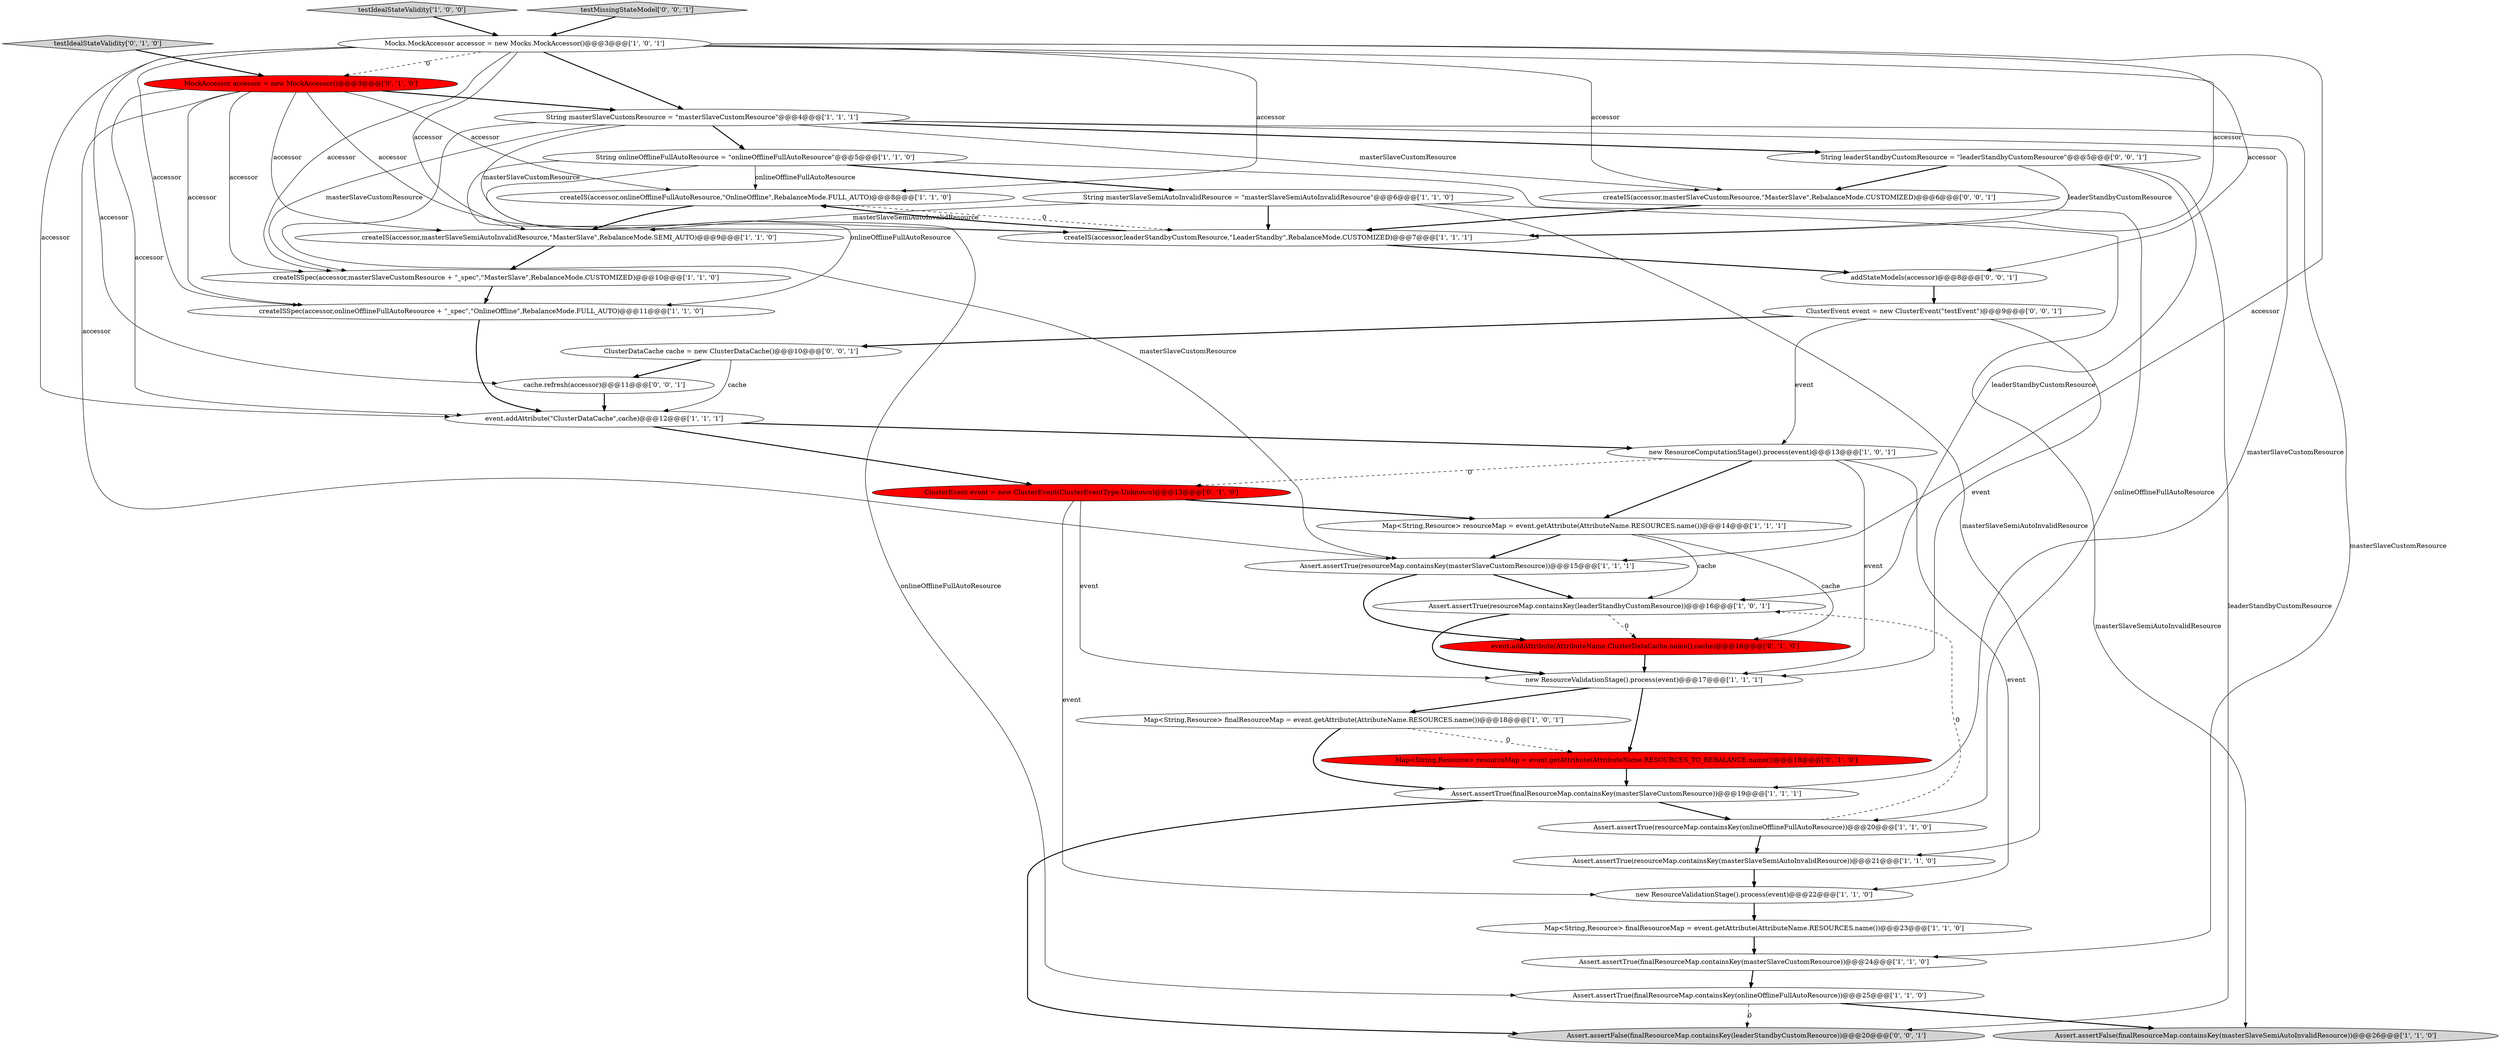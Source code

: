 digraph {
25 [style = filled, label = "MockAccessor accessor = new MockAccessor()@@@3@@@['0', '1', '0']", fillcolor = red, shape = ellipse image = "AAA1AAABBB2BBB"];
3 [style = filled, label = "new ResourceComputationStage().process(event)@@@13@@@['1', '0', '1']", fillcolor = white, shape = ellipse image = "AAA0AAABBB1BBB"];
16 [style = filled, label = "Mocks.MockAccessor accessor = new Mocks.MockAccessor()@@@3@@@['1', '0', '1']", fillcolor = white, shape = ellipse image = "AAA0AAABBB1BBB"];
18 [style = filled, label = "new ResourceValidationStage().process(event)@@@17@@@['1', '1', '1']", fillcolor = white, shape = ellipse image = "AAA0AAABBB1BBB"];
5 [style = filled, label = "String onlineOfflineFullAutoResource = \"onlineOfflineFullAutoResource\"@@@5@@@['1', '1', '0']", fillcolor = white, shape = ellipse image = "AAA0AAABBB1BBB"];
12 [style = filled, label = "Assert.assertTrue(resourceMap.containsKey(masterSlaveCustomResource))@@@15@@@['1', '1', '1']", fillcolor = white, shape = ellipse image = "AAA0AAABBB1BBB"];
13 [style = filled, label = "Map<String,Resource> finalResourceMap = event.getAttribute(AttributeName.RESOURCES.name())@@@23@@@['1', '1', '0']", fillcolor = white, shape = ellipse image = "AAA0AAABBB1BBB"];
19 [style = filled, label = "Assert.assertTrue(finalResourceMap.containsKey(masterSlaveCustomResource))@@@24@@@['1', '1', '0']", fillcolor = white, shape = ellipse image = "AAA0AAABBB1BBB"];
2 [style = filled, label = "createIS(accessor,onlineOfflineFullAutoResource,\"OnlineOffline\",RebalanceMode.FULL_AUTO)@@@8@@@['1', '1', '0']", fillcolor = white, shape = ellipse image = "AAA0AAABBB1BBB"];
14 [style = filled, label = "testIdealStateValidity['1', '0', '0']", fillcolor = lightgray, shape = diamond image = "AAA0AAABBB1BBB"];
17 [style = filled, label = "event.addAttribute(\"ClusterDataCache\",cache)@@@12@@@['1', '1', '1']", fillcolor = white, shape = ellipse image = "AAA0AAABBB1BBB"];
20 [style = filled, label = "Assert.assertTrue(resourceMap.containsKey(leaderStandbyCustomResource))@@@16@@@['1', '0', '1']", fillcolor = white, shape = ellipse image = "AAA0AAABBB1BBB"];
26 [style = filled, label = "Map<String,Resource> resourceMap = event.getAttribute(AttributeName.RESOURCES_TO_REBALANCE.name())@@@18@@@['0', '1', '0']", fillcolor = red, shape = ellipse image = "AAA1AAABBB2BBB"];
32 [style = filled, label = "addStateModels(accessor)@@@8@@@['0', '0', '1']", fillcolor = white, shape = ellipse image = "AAA0AAABBB3BBB"];
37 [style = filled, label = "ClusterDataCache cache = new ClusterDataCache()@@@10@@@['0', '0', '1']", fillcolor = white, shape = ellipse image = "AAA0AAABBB3BBB"];
6 [style = filled, label = "createISSpec(accessor,masterSlaveCustomResource + \"_spec\",\"MasterSlave\",RebalanceMode.CUSTOMIZED)@@@10@@@['1', '1', '0']", fillcolor = white, shape = ellipse image = "AAA0AAABBB1BBB"];
23 [style = filled, label = "Assert.assertTrue(resourceMap.containsKey(masterSlaveSemiAutoInvalidResource))@@@21@@@['1', '1', '0']", fillcolor = white, shape = ellipse image = "AAA0AAABBB1BBB"];
24 [style = filled, label = "createISSpec(accessor,onlineOfflineFullAutoResource + \"_spec\",\"OnlineOffline\",RebalanceMode.FULL_AUTO)@@@11@@@['1', '1', '0']", fillcolor = white, shape = ellipse image = "AAA0AAABBB1BBB"];
30 [style = filled, label = "cache.refresh(accessor)@@@11@@@['0', '0', '1']", fillcolor = white, shape = ellipse image = "AAA0AAABBB3BBB"];
33 [style = filled, label = "createIS(accessor,masterSlaveCustomResource,\"MasterSlave\",RebalanceMode.CUSTOMIZED)@@@6@@@['0', '0', '1']", fillcolor = white, shape = ellipse image = "AAA0AAABBB3BBB"];
9 [style = filled, label = "String masterSlaveSemiAutoInvalidResource = \"masterSlaveSemiAutoInvalidResource\"@@@6@@@['1', '1', '0']", fillcolor = white, shape = ellipse image = "AAA0AAABBB1BBB"];
15 [style = filled, label = "String masterSlaveCustomResource = \"masterSlaveCustomResource\"@@@4@@@['1', '1', '1']", fillcolor = white, shape = ellipse image = "AAA0AAABBB1BBB"];
8 [style = filled, label = "createIS(accessor,masterSlaveSemiAutoInvalidResource,\"MasterSlave\",RebalanceMode.SEMI_AUTO)@@@9@@@['1', '1', '0']", fillcolor = white, shape = ellipse image = "AAA0AAABBB1BBB"];
27 [style = filled, label = "event.addAttribute(AttributeName.ClusterDataCache.name(),cache)@@@16@@@['0', '1', '0']", fillcolor = red, shape = ellipse image = "AAA1AAABBB2BBB"];
35 [style = filled, label = "ClusterEvent event = new ClusterEvent(\"testEvent\")@@@9@@@['0', '0', '1']", fillcolor = white, shape = ellipse image = "AAA0AAABBB3BBB"];
28 [style = filled, label = "ClusterEvent event = new ClusterEvent(ClusterEventType.Unknown)@@@13@@@['0', '1', '0']", fillcolor = red, shape = ellipse image = "AAA1AAABBB2BBB"];
21 [style = filled, label = "Map<String,Resource> resourceMap = event.getAttribute(AttributeName.RESOURCES.name())@@@14@@@['1', '1', '1']", fillcolor = white, shape = ellipse image = "AAA0AAABBB1BBB"];
36 [style = filled, label = "String leaderStandbyCustomResource = \"leaderStandbyCustomResource\"@@@5@@@['0', '0', '1']", fillcolor = white, shape = ellipse image = "AAA0AAABBB3BBB"];
22 [style = filled, label = "Map<String,Resource> finalResourceMap = event.getAttribute(AttributeName.RESOURCES.name())@@@18@@@['1', '0', '1']", fillcolor = white, shape = ellipse image = "AAA0AAABBB1BBB"];
0 [style = filled, label = "Assert.assertTrue(finalResourceMap.containsKey(onlineOfflineFullAutoResource))@@@25@@@['1', '1', '0']", fillcolor = white, shape = ellipse image = "AAA0AAABBB1BBB"];
1 [style = filled, label = "Assert.assertTrue(resourceMap.containsKey(onlineOfflineFullAutoResource))@@@20@@@['1', '1', '0']", fillcolor = white, shape = ellipse image = "AAA0AAABBB1BBB"];
31 [style = filled, label = "testMissingStateModel['0', '0', '1']", fillcolor = lightgray, shape = diamond image = "AAA0AAABBB3BBB"];
34 [style = filled, label = "Assert.assertFalse(finalResourceMap.containsKey(leaderStandbyCustomResource))@@@20@@@['0', '0', '1']", fillcolor = lightgray, shape = ellipse image = "AAA0AAABBB3BBB"];
29 [style = filled, label = "testIdealStateValidity['0', '1', '0']", fillcolor = lightgray, shape = diamond image = "AAA0AAABBB2BBB"];
11 [style = filled, label = "new ResourceValidationStage().process(event)@@@22@@@['1', '1', '0']", fillcolor = white, shape = ellipse image = "AAA0AAABBB1BBB"];
7 [style = filled, label = "createIS(accessor,leaderStandbyCustomResource,\"LeaderStandby\",RebalanceMode.CUSTOMIZED)@@@7@@@['1', '1', '1']", fillcolor = white, shape = ellipse image = "AAA0AAABBB1BBB"];
4 [style = filled, label = "Assert.assertFalse(finalResourceMap.containsKey(masterSlaveSemiAutoInvalidResource))@@@26@@@['1', '1', '0']", fillcolor = lightgray, shape = ellipse image = "AAA0AAABBB1BBB"];
10 [style = filled, label = "Assert.assertTrue(finalResourceMap.containsKey(masterSlaveCustomResource))@@@19@@@['1', '1', '1']", fillcolor = white, shape = ellipse image = "AAA0AAABBB1BBB"];
32->35 [style = bold, label=""];
7->32 [style = bold, label=""];
5->9 [style = bold, label=""];
16->7 [style = solid, label="accessor"];
15->7 [style = solid, label="masterSlaveCustomResource"];
26->10 [style = bold, label=""];
8->6 [style = bold, label=""];
16->30 [style = solid, label="accessor"];
16->32 [style = solid, label="accessor"];
9->7 [style = bold, label=""];
36->33 [style = bold, label=""];
16->24 [style = solid, label="accessor"];
15->33 [style = solid, label="masterSlaveCustomResource"];
1->23 [style = bold, label=""];
25->7 [style = solid, label="accessor"];
9->8 [style = solid, label="masterSlaveSemiAutoInvalidResource"];
28->21 [style = bold, label=""];
18->22 [style = bold, label=""];
35->37 [style = bold, label=""];
11->13 [style = bold, label=""];
24->17 [style = bold, label=""];
25->15 [style = bold, label=""];
0->34 [style = dashed, label="0"];
15->10 [style = solid, label="masterSlaveCustomResource"];
37->17 [style = solid, label="cache"];
28->18 [style = solid, label="event"];
36->34 [style = solid, label="leaderStandbyCustomResource"];
33->7 [style = bold, label=""];
14->16 [style = bold, label=""];
3->18 [style = solid, label="event"];
16->33 [style = solid, label="accessor"];
5->24 [style = solid, label="onlineOfflineFullAutoResource"];
25->24 [style = solid, label="accessor"];
5->1 [style = solid, label="onlineOfflineFullAutoResource"];
16->25 [style = dashed, label="0"];
28->11 [style = solid, label="event"];
15->12 [style = solid, label="masterSlaveCustomResource"];
15->6 [style = solid, label="masterSlaveCustomResource"];
2->7 [style = dashed, label="0"];
20->18 [style = bold, label=""];
21->20 [style = solid, label="cache"];
10->34 [style = bold, label=""];
7->2 [style = bold, label=""];
9->4 [style = solid, label="masterSlaveSemiAutoInvalidResource"];
10->1 [style = bold, label=""];
16->2 [style = solid, label="accessor"];
15->36 [style = bold, label=""];
27->18 [style = bold, label=""];
3->28 [style = dashed, label="0"];
30->17 [style = bold, label=""];
37->30 [style = bold, label=""];
18->26 [style = bold, label=""];
25->2 [style = solid, label="accessor"];
12->20 [style = bold, label=""];
6->24 [style = bold, label=""];
36->7 [style = solid, label="leaderStandbyCustomResource"];
25->17 [style = solid, label="accessor"];
19->0 [style = bold, label=""];
21->12 [style = bold, label=""];
35->3 [style = solid, label="event"];
13->19 [style = bold, label=""];
5->2 [style = solid, label="onlineOfflineFullAutoResource"];
16->6 [style = solid, label="accessor"];
22->10 [style = bold, label=""];
17->3 [style = bold, label=""];
16->12 [style = solid, label="accessor"];
9->23 [style = solid, label="masterSlaveSemiAutoInvalidResource"];
3->21 [style = bold, label=""];
25->6 [style = solid, label="accessor"];
23->11 [style = bold, label=""];
5->0 [style = solid, label="onlineOfflineFullAutoResource"];
12->27 [style = bold, label=""];
16->17 [style = solid, label="accessor"];
25->8 [style = solid, label="accessor"];
21->27 [style = solid, label="cache"];
16->15 [style = bold, label=""];
31->16 [style = bold, label=""];
16->8 [style = solid, label="accessor"];
20->27 [style = dashed, label="0"];
3->11 [style = solid, label="event"];
25->12 [style = solid, label="accessor"];
29->25 [style = bold, label=""];
36->20 [style = solid, label="leaderStandbyCustomResource"];
15->5 [style = bold, label=""];
1->20 [style = dashed, label="0"];
17->28 [style = bold, label=""];
0->4 [style = bold, label=""];
35->18 [style = solid, label="event"];
15->19 [style = solid, label="masterSlaveCustomResource"];
2->8 [style = bold, label=""];
22->26 [style = dashed, label="0"];
}

